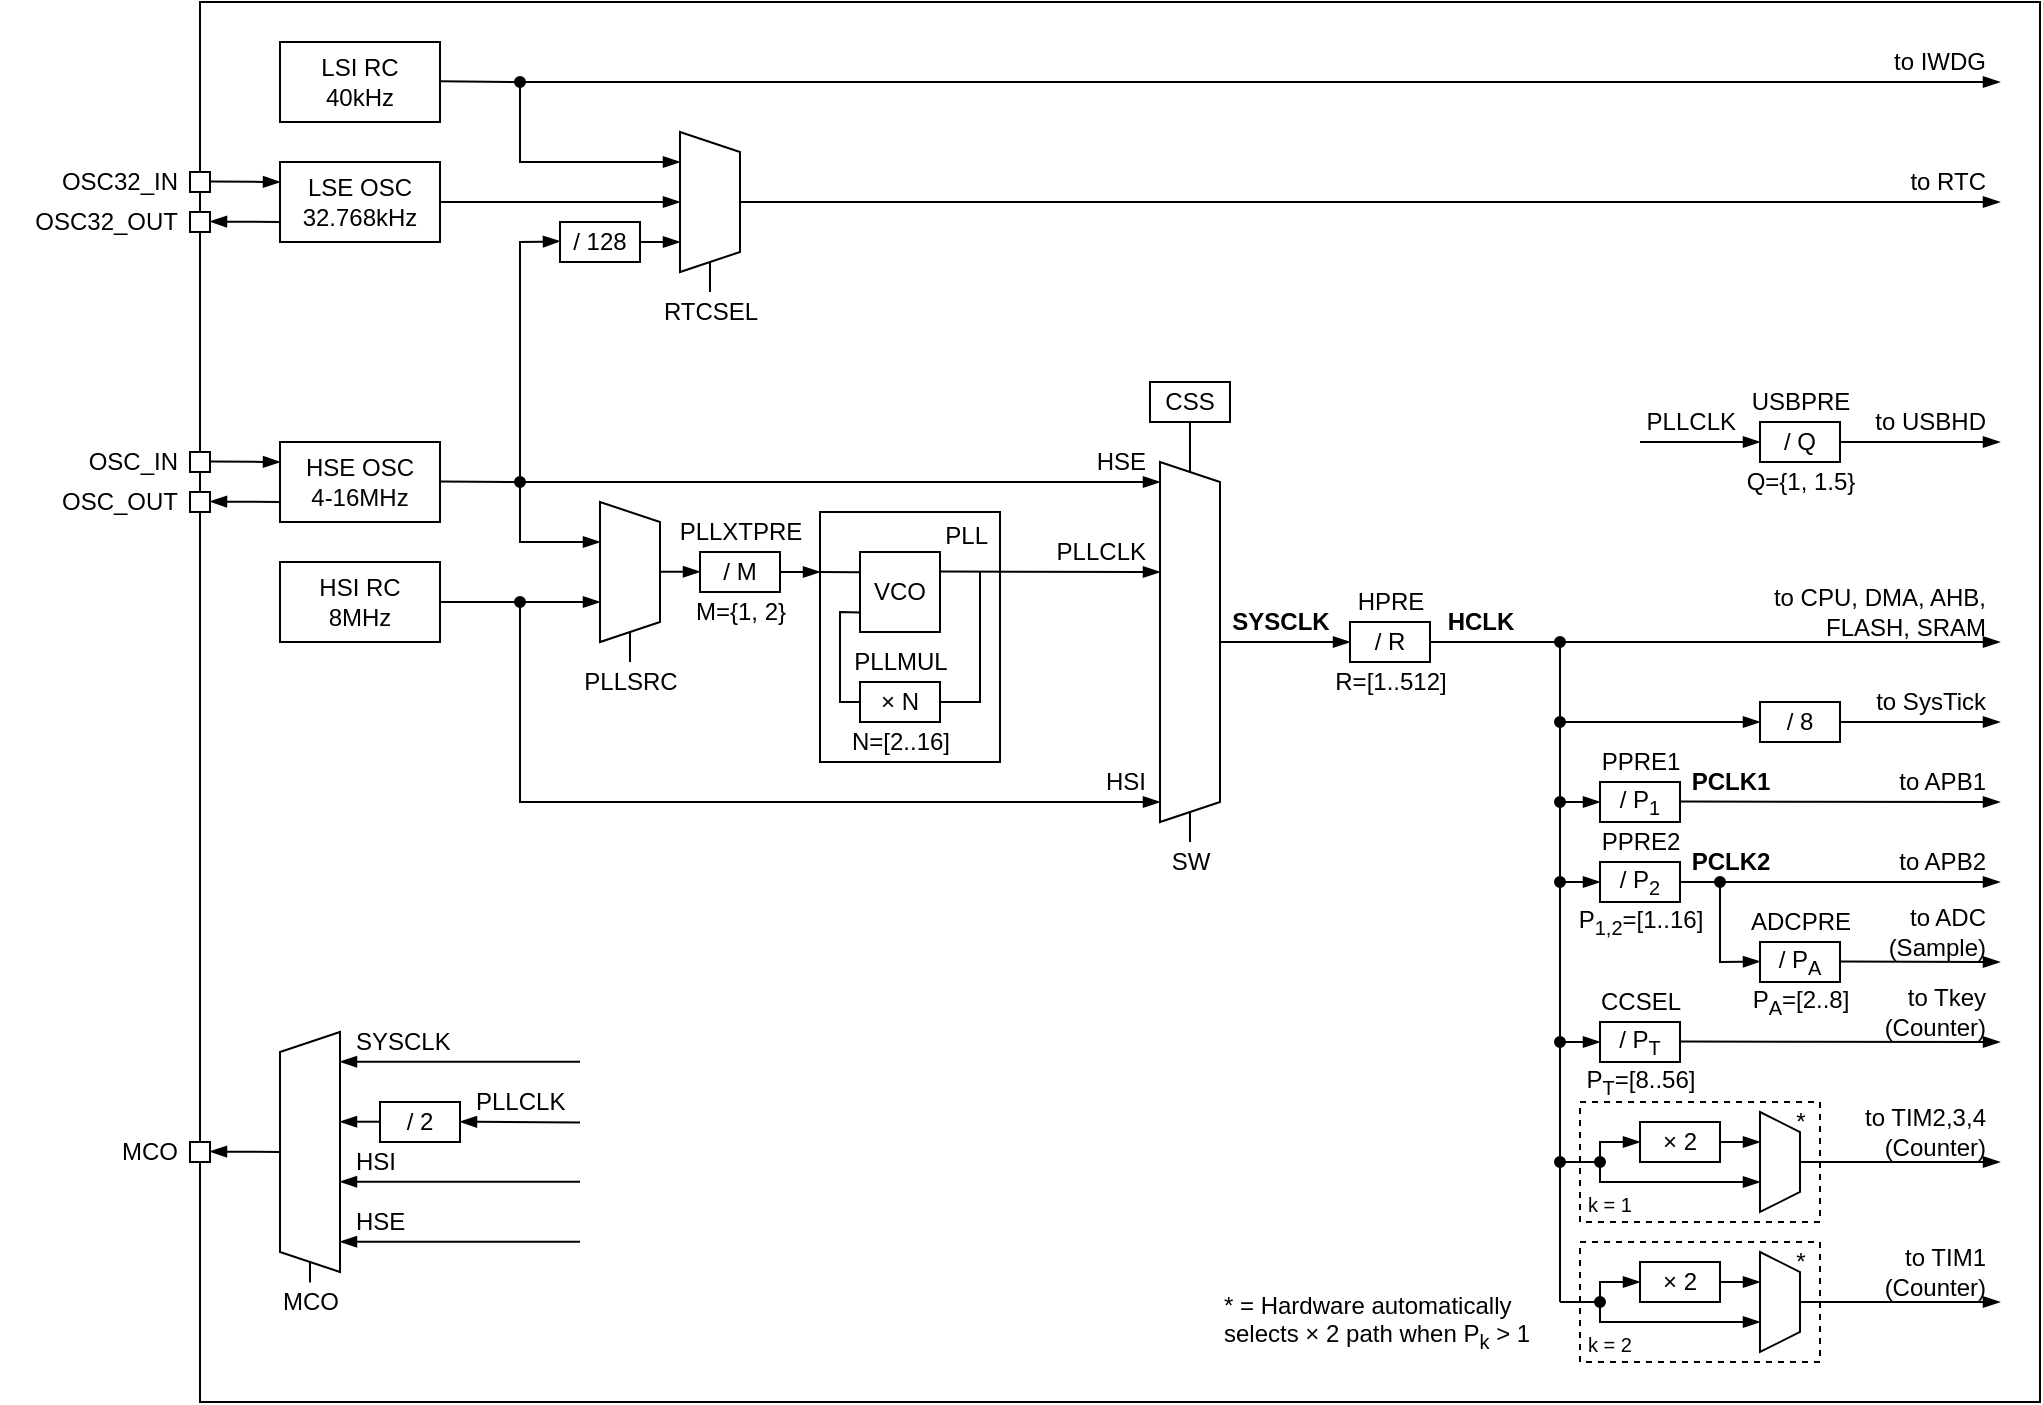 <mxfile compressed="false" version="17.1.2" type="device">
  <diagram id="nGzcSXuAfVZZNBNLkZPc" name="Page-1">
    <mxGraphModel dx="1673" dy="929" grid="1" gridSize="10" guides="1" tooltips="1" connect="1" arrows="1" fold="1" page="0" pageScale="1" pageWidth="850" pageHeight="1100" math="0" shadow="0">
      <root>
        <mxCell id="0" />
        <mxCell id="1" parent="0" />
        <mxCell id="IA97lqPhP8d_G3Qx_xhv-168" value="" style="rounded=0;whiteSpace=wrap;html=1;fillColor=#FFFFFF;" vertex="1" parent="1">
          <mxGeometry x="160" y="140" width="920" height="700" as="geometry" />
        </mxCell>
        <mxCell id="IA97lqPhP8d_G3Qx_xhv-232" value="&lt;font style=&quot;font-size: 10px&quot;&gt;k = 1&lt;/font&gt;" style="rounded=0;whiteSpace=wrap;html=1;fontSize=12;fillColor=#FFFFFF;align=left;verticalAlign=bottom;fontStyle=0;dashed=1;spacingLeft=2;" vertex="1" parent="1">
          <mxGeometry x="850" y="690" width="120" height="60" as="geometry" />
        </mxCell>
        <mxCell id="IA97lqPhP8d_G3Qx_xhv-114" value="&lt;div&gt;PLL&lt;/div&gt;" style="rounded=0;whiteSpace=wrap;html=1;fillColor=#FFFFFF;align=right;verticalAlign=top;spacing=0;spacingTop=0;spacingLeft=0;spacingRight=6;" vertex="1" parent="1">
          <mxGeometry x="470" y="395" width="90" height="125" as="geometry" />
        </mxCell>
        <mxCell id="IA97lqPhP8d_G3Qx_xhv-2" value="&lt;div&gt;LSI RC&lt;/div&gt;&lt;div&gt;40kHz&lt;br&gt;&lt;/div&gt;" style="rounded=0;whiteSpace=wrap;html=1;" vertex="1" parent="1">
          <mxGeometry x="200" y="160" width="80" height="40" as="geometry" />
        </mxCell>
        <mxCell id="IA97lqPhP8d_G3Qx_xhv-3" value="&lt;div&gt;LSE OSC&lt;/div&gt;&lt;div&gt;32.768kHz&lt;br&gt;&lt;/div&gt;" style="rounded=0;whiteSpace=wrap;html=1;" vertex="1" parent="1">
          <mxGeometry x="200" y="220" width="80" height="40" as="geometry" />
        </mxCell>
        <mxCell id="IA97lqPhP8d_G3Qx_xhv-5" value="" style="endArrow=blockThin;html=1;rounded=0;endFill=1;startArrow=none;" edge="1" parent="1" source="IA97lqPhP8d_G3Qx_xhv-32">
          <mxGeometry width="50" height="50" relative="1" as="geometry">
            <mxPoint x="280" y="179.67" as="sourcePoint" />
            <mxPoint x="1060" y="180" as="targetPoint" />
          </mxGeometry>
        </mxCell>
        <mxCell id="IA97lqPhP8d_G3Qx_xhv-6" value="&lt;div&gt;to IWDG&lt;br&gt;&lt;/div&gt;" style="text;html=1;align=right;verticalAlign=middle;resizable=0;points=[];autosize=1;strokeColor=none;fillColor=none;spacingRight=6;" vertex="1" parent="1">
          <mxGeometry x="990" y="160" width="70" height="20" as="geometry" />
        </mxCell>
        <mxCell id="IA97lqPhP8d_G3Qx_xhv-7" value="" style="endArrow=blockThin;html=1;rounded=0;endFill=1;" edge="1" parent="1">
          <mxGeometry width="50" height="50" relative="1" as="geometry">
            <mxPoint x="165" y="229.77" as="sourcePoint" />
            <mxPoint x="200" y="230" as="targetPoint" />
          </mxGeometry>
        </mxCell>
        <mxCell id="IA97lqPhP8d_G3Qx_xhv-8" value="" style="endArrow=blockThin;html=1;rounded=0;endFill=1;" edge="1" parent="1">
          <mxGeometry width="50" height="50" relative="1" as="geometry">
            <mxPoint x="200" y="250" as="sourcePoint" />
            <mxPoint x="165" y="249.77" as="targetPoint" />
          </mxGeometry>
        </mxCell>
        <mxCell id="IA97lqPhP8d_G3Qx_xhv-12" value="" style="whiteSpace=wrap;html=1;aspect=fixed;" vertex="1" parent="1">
          <mxGeometry x="155" y="225" width="10" height="10" as="geometry" />
        </mxCell>
        <mxCell id="IA97lqPhP8d_G3Qx_xhv-13" value="" style="whiteSpace=wrap;html=1;aspect=fixed;" vertex="1" parent="1">
          <mxGeometry x="155" y="245" width="10" height="10" as="geometry" />
        </mxCell>
        <mxCell id="IA97lqPhP8d_G3Qx_xhv-21" value="&lt;div&gt;OSC32_IN&lt;/div&gt;" style="text;html=1;align=right;verticalAlign=middle;resizable=0;points=[];autosize=1;strokeColor=none;fillColor=none;" vertex="1" parent="1">
          <mxGeometry x="80" y="220" width="70" height="20" as="geometry" />
        </mxCell>
        <mxCell id="IA97lqPhP8d_G3Qx_xhv-22" value="&lt;div&gt;OSC32_OUT&lt;/div&gt;" style="text;html=1;align=right;verticalAlign=middle;resizable=0;points=[];autosize=1;strokeColor=none;fillColor=none;" vertex="1" parent="1">
          <mxGeometry x="60" y="240" width="90" height="20" as="geometry" />
        </mxCell>
        <mxCell id="IA97lqPhP8d_G3Qx_xhv-27" value="" style="endArrow=blockThin;html=1;rounded=0;endFill=1;entryX=0.5;entryY=1;entryDx=0;entryDy=0;" edge="1" parent="1" target="IA97lqPhP8d_G3Qx_xhv-30">
          <mxGeometry width="50" height="50" relative="1" as="geometry">
            <mxPoint x="280" y="240.0" as="sourcePoint" />
            <mxPoint x="360" y="240" as="targetPoint" />
          </mxGeometry>
        </mxCell>
        <mxCell id="IA97lqPhP8d_G3Qx_xhv-28" value="" style="endArrow=blockThin;html=1;rounded=0;endFill=1;startArrow=none;" edge="1" parent="1" source="IA97lqPhP8d_G3Qx_xhv-32">
          <mxGeometry width="50" height="50" relative="1" as="geometry">
            <mxPoint x="320" y="180" as="sourcePoint" />
            <mxPoint x="400" y="220" as="targetPoint" />
            <Array as="points">
              <mxPoint x="320" y="220" />
            </Array>
          </mxGeometry>
        </mxCell>
        <mxCell id="IA97lqPhP8d_G3Qx_xhv-30" value="" style="shape=trapezoid;perimeter=trapezoidPerimeter;whiteSpace=wrap;html=1;fixedSize=1;size=10;rotation=90;" vertex="1" parent="1">
          <mxGeometry x="380" y="225" width="70" height="30" as="geometry" />
        </mxCell>
        <mxCell id="IA97lqPhP8d_G3Qx_xhv-31" value="" style="endArrow=blockThin;html=1;rounded=0;endFill=1;exitX=0.5;exitY=0;exitDx=0;exitDy=0;" edge="1" parent="1" source="IA97lqPhP8d_G3Qx_xhv-30">
          <mxGeometry width="50" height="50" relative="1" as="geometry">
            <mxPoint x="390" y="240.0" as="sourcePoint" />
            <mxPoint x="1060" y="240" as="targetPoint" />
          </mxGeometry>
        </mxCell>
        <mxCell id="IA97lqPhP8d_G3Qx_xhv-33" value="" style="endArrow=none;html=1;rounded=0;endFill=1;" edge="1" parent="1" target="IA97lqPhP8d_G3Qx_xhv-32">
          <mxGeometry width="50" height="50" relative="1" as="geometry">
            <mxPoint x="280" y="179.67" as="sourcePoint" />
            <mxPoint x="760" y="180" as="targetPoint" />
          </mxGeometry>
        </mxCell>
        <mxCell id="IA97lqPhP8d_G3Qx_xhv-32" value="" style="ellipse;whiteSpace=wrap;html=1;aspect=fixed;fillColor=#000000;" vertex="1" parent="1">
          <mxGeometry x="317.5" y="177.5" width="5" height="5" as="geometry" />
        </mxCell>
        <mxCell id="IA97lqPhP8d_G3Qx_xhv-34" value="" style="endArrow=none;html=1;rounded=0;endFill=1;" edge="1" parent="1" target="IA97lqPhP8d_G3Qx_xhv-32">
          <mxGeometry width="50" height="50" relative="1" as="geometry">
            <mxPoint x="320" y="180" as="sourcePoint" />
            <mxPoint x="360" y="219.74" as="targetPoint" />
            <Array as="points" />
          </mxGeometry>
        </mxCell>
        <mxCell id="IA97lqPhP8d_G3Qx_xhv-35" value="to RTC" style="text;html=1;align=right;verticalAlign=middle;resizable=0;points=[];autosize=1;strokeColor=none;fillColor=none;spacingRight=6;" vertex="1" parent="1">
          <mxGeometry x="1000" y="220" width="60" height="20" as="geometry" />
        </mxCell>
        <mxCell id="IA97lqPhP8d_G3Qx_xhv-36" value="/ 128" style="rounded=0;whiteSpace=wrap;html=1;fillColor=#FFFFFF;" vertex="1" parent="1">
          <mxGeometry x="340" y="250" width="40" height="20" as="geometry" />
        </mxCell>
        <mxCell id="IA97lqPhP8d_G3Qx_xhv-38" value="&lt;div&gt;HSI RC&lt;/div&gt;&lt;div&gt;8MHz&lt;br&gt;&lt;/div&gt;" style="rounded=0;whiteSpace=wrap;html=1;" vertex="1" parent="1">
          <mxGeometry x="200" y="420" width="80" height="40" as="geometry" />
        </mxCell>
        <mxCell id="IA97lqPhP8d_G3Qx_xhv-39" value="&lt;div&gt;HSE OSC&lt;br&gt;&lt;/div&gt;&lt;div&gt;4-16MHz&lt;/div&gt;" style="rounded=0;whiteSpace=wrap;html=1;" vertex="1" parent="1">
          <mxGeometry x="200" y="360" width="80" height="40" as="geometry" />
        </mxCell>
        <mxCell id="IA97lqPhP8d_G3Qx_xhv-40" value="" style="endArrow=blockThin;html=1;rounded=0;endFill=1;" edge="1" parent="1">
          <mxGeometry width="50" height="50" relative="1" as="geometry">
            <mxPoint x="165" y="369.77" as="sourcePoint" />
            <mxPoint x="200" y="370" as="targetPoint" />
          </mxGeometry>
        </mxCell>
        <mxCell id="IA97lqPhP8d_G3Qx_xhv-41" value="" style="endArrow=blockThin;html=1;rounded=0;endFill=1;" edge="1" parent="1">
          <mxGeometry width="50" height="50" relative="1" as="geometry">
            <mxPoint x="200" y="390" as="sourcePoint" />
            <mxPoint x="165" y="389.77" as="targetPoint" />
          </mxGeometry>
        </mxCell>
        <mxCell id="IA97lqPhP8d_G3Qx_xhv-42" value="" style="whiteSpace=wrap;html=1;aspect=fixed;" vertex="1" parent="1">
          <mxGeometry x="155" y="365" width="10" height="10" as="geometry" />
        </mxCell>
        <mxCell id="IA97lqPhP8d_G3Qx_xhv-43" value="" style="whiteSpace=wrap;html=1;aspect=fixed;" vertex="1" parent="1">
          <mxGeometry x="155" y="385" width="10" height="10" as="geometry" />
        </mxCell>
        <mxCell id="IA97lqPhP8d_G3Qx_xhv-44" value="&lt;div&gt;OSC_IN&lt;/div&gt;" style="text;html=1;align=right;verticalAlign=middle;resizable=0;points=[];autosize=1;strokeColor=none;fillColor=none;" vertex="1" parent="1">
          <mxGeometry x="90" y="360" width="60" height="20" as="geometry" />
        </mxCell>
        <mxCell id="IA97lqPhP8d_G3Qx_xhv-45" value="&lt;div&gt;OSC_OUT&lt;/div&gt;" style="text;html=1;align=right;verticalAlign=middle;resizable=0;points=[];autosize=1;strokeColor=none;fillColor=none;" vertex="1" parent="1">
          <mxGeometry x="80" y="380" width="70" height="20" as="geometry" />
        </mxCell>
        <mxCell id="IA97lqPhP8d_G3Qx_xhv-66" value="" style="endArrow=blockThin;html=1;rounded=0;endFill=1;startArrow=none;" edge="1" parent="1" source="IA97lqPhP8d_G3Qx_xhv-281">
          <mxGeometry width="50" height="50" relative="1" as="geometry">
            <mxPoint x="280.0" y="379.81" as="sourcePoint" />
            <mxPoint x="640" y="380" as="targetPoint" />
            <Array as="points" />
          </mxGeometry>
        </mxCell>
        <mxCell id="IA97lqPhP8d_G3Qx_xhv-73" value="" style="endArrow=blockThin;html=1;rounded=0;endFill=1;" edge="1" parent="1">
          <mxGeometry width="50" height="50" relative="1" as="geometry">
            <mxPoint x="280.0" y="440.0" as="sourcePoint" />
            <mxPoint x="360" y="440" as="targetPoint" />
          </mxGeometry>
        </mxCell>
        <mxCell id="IA97lqPhP8d_G3Qx_xhv-93" value="" style="endArrow=blockThin;html=1;rounded=0;endFill=1;" edge="1" parent="1">
          <mxGeometry width="50" height="50" relative="1" as="geometry">
            <mxPoint x="320" y="380" as="sourcePoint" />
            <mxPoint x="340" y="259.69" as="targetPoint" />
            <Array as="points">
              <mxPoint x="320" y="260" />
            </Array>
          </mxGeometry>
        </mxCell>
        <mxCell id="IA97lqPhP8d_G3Qx_xhv-100" value="" style="endArrow=blockThin;html=1;rounded=0;endFill=1;" edge="1" parent="1">
          <mxGeometry width="50" height="50" relative="1" as="geometry">
            <mxPoint x="380" y="260" as="sourcePoint" />
            <mxPoint x="400" y="260" as="targetPoint" />
          </mxGeometry>
        </mxCell>
        <mxCell id="IA97lqPhP8d_G3Qx_xhv-104" value="" style="endArrow=blockThin;html=1;rounded=0;endFill=1;" edge="1" parent="1">
          <mxGeometry width="50" height="50" relative="1" as="geometry">
            <mxPoint x="390.0" y="424.87" as="sourcePoint" />
            <mxPoint x="410.0" y="424.87" as="targetPoint" />
          </mxGeometry>
        </mxCell>
        <mxCell id="IA97lqPhP8d_G3Qx_xhv-106" value="/ M" style="rounded=0;whiteSpace=wrap;html=1;fillColor=#FFFFFF;" vertex="1" parent="1">
          <mxGeometry x="410" y="415" width="40" height="20" as="geometry" />
        </mxCell>
        <mxCell id="IA97lqPhP8d_G3Qx_xhv-107" value="" style="endArrow=blockThin;html=1;rounded=0;endFill=1;" edge="1" parent="1">
          <mxGeometry width="50" height="50" relative="1" as="geometry">
            <mxPoint x="450.0" y="425" as="sourcePoint" />
            <mxPoint x="470" y="425" as="targetPoint" />
          </mxGeometry>
        </mxCell>
        <mxCell id="IA97lqPhP8d_G3Qx_xhv-108" value="M={1, 2}" style="text;html=1;align=center;verticalAlign=middle;resizable=0;points=[];autosize=1;strokeColor=none;fillColor=none;" vertex="1" parent="1">
          <mxGeometry x="400" y="435" width="60" height="20" as="geometry" />
        </mxCell>
        <mxCell id="IA97lqPhP8d_G3Qx_xhv-110" value="" style="endArrow=blockThin;html=1;rounded=0;endFill=1;" edge="1" parent="1">
          <mxGeometry width="50" height="50" relative="1" as="geometry">
            <mxPoint x="530" y="424.75" as="sourcePoint" />
            <mxPoint x="640" y="425" as="targetPoint" />
          </mxGeometry>
        </mxCell>
        <mxCell id="IA97lqPhP8d_G3Qx_xhv-112" value="× N" style="rounded=0;whiteSpace=wrap;html=1;fillColor=#FFFFFF;" vertex="1" parent="1">
          <mxGeometry x="490" y="480" width="40" height="20" as="geometry" />
        </mxCell>
        <mxCell id="IA97lqPhP8d_G3Qx_xhv-113" value="VCO" style="whiteSpace=wrap;html=1;aspect=fixed;fillColor=#FFFFFF;" vertex="1" parent="1">
          <mxGeometry x="490" y="415" width="40" height="40" as="geometry" />
        </mxCell>
        <mxCell id="IA97lqPhP8d_G3Qx_xhv-115" value="" style="endArrow=none;html=1;rounded=0;endFill=0;exitX=0;exitY=0.5;exitDx=0;exitDy=0;" edge="1" parent="1" source="IA97lqPhP8d_G3Qx_xhv-112">
          <mxGeometry width="50" height="50" relative="1" as="geometry">
            <mxPoint x="490" y="475" as="sourcePoint" />
            <mxPoint x="490" y="445.3" as="targetPoint" />
            <Array as="points">
              <mxPoint x="480" y="490" />
              <mxPoint x="480" y="445" />
            </Array>
          </mxGeometry>
        </mxCell>
        <mxCell id="IA97lqPhP8d_G3Qx_xhv-116" value="" style="endArrow=none;html=1;rounded=0;endFill=0;entryX=1;entryY=0.5;entryDx=0;entryDy=0;" edge="1" parent="1" target="IA97lqPhP8d_G3Qx_xhv-112">
          <mxGeometry width="50" height="50" relative="1" as="geometry">
            <mxPoint x="550" y="425" as="sourcePoint" />
            <mxPoint x="530" y="475" as="targetPoint" />
            <Array as="points">
              <mxPoint x="550" y="490" />
            </Array>
          </mxGeometry>
        </mxCell>
        <mxCell id="IA97lqPhP8d_G3Qx_xhv-117" value="N=[2..16]" style="text;html=1;align=center;verticalAlign=middle;resizable=0;points=[];autosize=1;strokeColor=none;fillColor=none;" vertex="1" parent="1">
          <mxGeometry x="480" y="500" width="60" height="20" as="geometry" />
        </mxCell>
        <mxCell id="IA97lqPhP8d_G3Qx_xhv-119" value="" style="endArrow=none;html=1;rounded=0;endFill=0;" edge="1" parent="1">
          <mxGeometry width="50" height="50" relative="1" as="geometry">
            <mxPoint x="470" y="425" as="sourcePoint" />
            <mxPoint x="490" y="425.15" as="targetPoint" />
          </mxGeometry>
        </mxCell>
        <mxCell id="IA97lqPhP8d_G3Qx_xhv-121" value="PLLCLK" style="text;html=1;align=right;verticalAlign=middle;resizable=0;points=[];autosize=1;strokeColor=none;fillColor=none;spacingRight=6;fontStyle=0" vertex="1" parent="1">
          <mxGeometry x="570" y="405" width="70" height="20" as="geometry" />
        </mxCell>
        <mxCell id="IA97lqPhP8d_G3Qx_xhv-122" value="" style="endArrow=blockThin;html=1;rounded=0;endFill=1;" edge="1" parent="1">
          <mxGeometry width="50" height="50" relative="1" as="geometry">
            <mxPoint x="320" y="380" as="sourcePoint" />
            <mxPoint x="360" y="410" as="targetPoint" />
            <Array as="points">
              <mxPoint x="320" y="410" />
            </Array>
          </mxGeometry>
        </mxCell>
        <mxCell id="IA97lqPhP8d_G3Qx_xhv-123" value="" style="shape=trapezoid;perimeter=trapezoidPerimeter;whiteSpace=wrap;html=1;fixedSize=1;size=10;rotation=90;" vertex="1" parent="1">
          <mxGeometry x="340" y="410" width="70" height="30" as="geometry" />
        </mxCell>
        <mxCell id="IA97lqPhP8d_G3Qx_xhv-124" value="HSE" style="text;html=1;align=right;verticalAlign=middle;resizable=0;points=[];autosize=1;strokeColor=none;fillColor=none;spacingRight=6;fontStyle=0" vertex="1" parent="1">
          <mxGeometry x="590" y="360" width="50" height="20" as="geometry" />
        </mxCell>
        <mxCell id="IA97lqPhP8d_G3Qx_xhv-126" value="" style="endArrow=blockThin;html=1;rounded=0;endFill=1;startArrow=none;" edge="1" parent="1" source="IA97lqPhP8d_G3Qx_xhv-283">
          <mxGeometry width="50" height="50" relative="1" as="geometry">
            <mxPoint x="320" y="440" as="sourcePoint" />
            <mxPoint x="640" y="540" as="targetPoint" />
            <Array as="points">
              <mxPoint x="320" y="540" />
            </Array>
          </mxGeometry>
        </mxCell>
        <mxCell id="IA97lqPhP8d_G3Qx_xhv-127" value="HSI" style="text;html=1;align=right;verticalAlign=middle;resizable=0;points=[];autosize=1;strokeColor=none;fillColor=none;spacingRight=6;fontStyle=0" vertex="1" parent="1">
          <mxGeometry x="600" y="520" width="40" height="20" as="geometry" />
        </mxCell>
        <mxCell id="IA97lqPhP8d_G3Qx_xhv-129" value="CSS" style="rounded=0;whiteSpace=wrap;html=1;fillColor=#FFFFFF;" vertex="1" parent="1">
          <mxGeometry x="635" y="330" width="40" height="20" as="geometry" />
        </mxCell>
        <mxCell id="IA97lqPhP8d_G3Qx_xhv-130" value="" style="endArrow=none;html=1;rounded=0;entryX=0.5;entryY=1;entryDx=0;entryDy=0;exitX=0;exitY=0.5;exitDx=0;exitDy=0;" edge="1" parent="1" target="IA97lqPhP8d_G3Qx_xhv-129">
          <mxGeometry width="50" height="50" relative="1" as="geometry">
            <mxPoint x="655.005" y="375.005" as="sourcePoint" />
            <mxPoint x="540" y="350" as="targetPoint" />
          </mxGeometry>
        </mxCell>
        <mxCell id="IA97lqPhP8d_G3Qx_xhv-138" value="" style="endArrow=blockThin;html=1;rounded=0;endFill=1;entryX=0;entryY=0.5;entryDx=0;entryDy=0;" edge="1" parent="1" target="IA97lqPhP8d_G3Qx_xhv-139">
          <mxGeometry width="50" height="50" relative="1" as="geometry">
            <mxPoint x="880" y="360" as="sourcePoint" />
            <mxPoint x="980" y="640" as="targetPoint" />
            <Array as="points">
              <mxPoint x="880" y="360" />
            </Array>
          </mxGeometry>
        </mxCell>
        <mxCell id="IA97lqPhP8d_G3Qx_xhv-139" value="/ Q" style="rounded=0;whiteSpace=wrap;html=1;fillColor=#FFFFFF;" vertex="1" parent="1">
          <mxGeometry x="940" y="350" width="40" height="20" as="geometry" />
        </mxCell>
        <mxCell id="IA97lqPhP8d_G3Qx_xhv-140" value="" style="endArrow=blockThin;html=1;rounded=0;endFill=1;exitX=1;exitY=0.5;exitDx=0;exitDy=0;" edge="1" parent="1" source="IA97lqPhP8d_G3Qx_xhv-139">
          <mxGeometry width="50" height="50" relative="1" as="geometry">
            <mxPoint x="1020" y="359.79" as="sourcePoint" />
            <mxPoint x="1060" y="360" as="targetPoint" />
          </mxGeometry>
        </mxCell>
        <mxCell id="IA97lqPhP8d_G3Qx_xhv-141" value="to USBHD" style="text;html=1;align=right;verticalAlign=middle;resizable=0;points=[];autosize=1;strokeColor=none;fillColor=none;spacingRight=6;" vertex="1" parent="1">
          <mxGeometry x="980" y="340" width="80" height="20" as="geometry" />
        </mxCell>
        <mxCell id="IA97lqPhP8d_G3Qx_xhv-142" value="&lt;div&gt;Q={1, 1.5}&lt;br&gt;&lt;/div&gt;" style="text;html=1;align=center;verticalAlign=middle;resizable=0;points=[];autosize=1;strokeColor=none;fillColor=none;" vertex="1" parent="1">
          <mxGeometry x="925" y="370" width="70" height="20" as="geometry" />
        </mxCell>
        <mxCell id="IA97lqPhP8d_G3Qx_xhv-146" value="PLLCLK" style="text;html=1;align=right;verticalAlign=middle;resizable=0;points=[];autosize=1;strokeColor=none;fillColor=none;spacingRight=6;fontStyle=0" vertex="1" parent="1">
          <mxGeometry x="865" y="340" width="70" height="20" as="geometry" />
        </mxCell>
        <mxCell id="IA97lqPhP8d_G3Qx_xhv-151" value="&lt;div&gt;SYSCLK&lt;/div&gt;" style="text;html=1;align=center;verticalAlign=middle;resizable=0;points=[];autosize=1;strokeColor=none;fillColor=none;spacingRight=0;fontStyle=1" vertex="1" parent="1">
          <mxGeometry x="670" y="440" width="60" height="20" as="geometry" />
        </mxCell>
        <mxCell id="IA97lqPhP8d_G3Qx_xhv-154" value="USBPRE" style="text;html=1;align=center;verticalAlign=middle;resizable=0;points=[];autosize=1;strokeColor=none;fillColor=none;" vertex="1" parent="1">
          <mxGeometry x="925" y="330" width="70" height="20" as="geometry" />
        </mxCell>
        <mxCell id="IA97lqPhP8d_G3Qx_xhv-155" value="PLLXTPRE" style="text;html=1;align=center;verticalAlign=middle;resizable=0;points=[];autosize=1;strokeColor=none;fillColor=none;" vertex="1" parent="1">
          <mxGeometry x="390" y="395" width="80" height="20" as="geometry" />
        </mxCell>
        <mxCell id="IA97lqPhP8d_G3Qx_xhv-156" value="PLLMUL" style="text;html=1;align=center;verticalAlign=middle;resizable=0;points=[];autosize=1;strokeColor=none;fillColor=none;" vertex="1" parent="1">
          <mxGeometry x="480" y="460" width="60" height="20" as="geometry" />
        </mxCell>
        <mxCell id="IA97lqPhP8d_G3Qx_xhv-157" value="" style="shape=trapezoid;perimeter=trapezoidPerimeter;whiteSpace=wrap;html=1;fixedSize=1;size=10;rotation=90;" vertex="1" parent="1">
          <mxGeometry x="565" y="445" width="180" height="30" as="geometry" />
        </mxCell>
        <mxCell id="IA97lqPhP8d_G3Qx_xhv-159" value="PLLSRC" style="text;html=1;align=center;verticalAlign=middle;resizable=0;points=[];autosize=1;strokeColor=none;fillColor=none;" vertex="1" parent="1">
          <mxGeometry x="345" y="470" width="60" height="20" as="geometry" />
        </mxCell>
        <mxCell id="IA97lqPhP8d_G3Qx_xhv-160" value="" style="endArrow=none;html=1;rounded=0;entryX=0.5;entryY=0;entryDx=0;entryDy=0;entryPerimeter=0;exitX=1;exitY=0.5;exitDx=0;exitDy=0;" edge="1" parent="1" source="IA97lqPhP8d_G3Qx_xhv-123" target="IA97lqPhP8d_G3Qx_xhv-159">
          <mxGeometry width="50" height="50" relative="1" as="geometry">
            <mxPoint x="390" y="430" as="sourcePoint" />
            <mxPoint x="440" y="380" as="targetPoint" />
          </mxGeometry>
        </mxCell>
        <mxCell id="IA97lqPhP8d_G3Qx_xhv-161" value="SW" style="text;html=1;align=center;verticalAlign=middle;resizable=0;points=[];autosize=1;strokeColor=none;fillColor=none;" vertex="1" parent="1">
          <mxGeometry x="640" y="560" width="30" height="20" as="geometry" />
        </mxCell>
        <mxCell id="IA97lqPhP8d_G3Qx_xhv-165" value="" style="endArrow=none;html=1;rounded=0;entryX=1;entryY=0.5;entryDx=0;entryDy=0;exitX=0.5;exitY=0;exitDx=0;exitDy=0;exitPerimeter=0;" edge="1" parent="1" source="IA97lqPhP8d_G3Qx_xhv-161" target="IA97lqPhP8d_G3Qx_xhv-157">
          <mxGeometry width="50" height="50" relative="1" as="geometry">
            <mxPoint x="620" y="590" as="sourcePoint" />
            <mxPoint x="670" y="540" as="targetPoint" />
          </mxGeometry>
        </mxCell>
        <mxCell id="IA97lqPhP8d_G3Qx_xhv-166" value="RTCSEL" style="text;html=1;align=center;verticalAlign=middle;resizable=0;points=[];autosize=1;strokeColor=none;fillColor=none;" vertex="1" parent="1">
          <mxGeometry x="385" y="285" width="60" height="20" as="geometry" />
        </mxCell>
        <mxCell id="IA97lqPhP8d_G3Qx_xhv-167" value="" style="endArrow=none;html=1;rounded=0;entryX=1;entryY=0.5;entryDx=0;entryDy=0;exitX=0.5;exitY=0;exitDx=0;exitDy=0;exitPerimeter=0;" edge="1" parent="1" source="IA97lqPhP8d_G3Qx_xhv-166" target="IA97lqPhP8d_G3Qx_xhv-30">
          <mxGeometry width="50" height="50" relative="1" as="geometry">
            <mxPoint x="380" y="315" as="sourcePoint" />
            <mxPoint x="415" y="270" as="targetPoint" />
          </mxGeometry>
        </mxCell>
        <mxCell id="IA97lqPhP8d_G3Qx_xhv-169" value="" style="endArrow=blockThin;html=1;rounded=0;endFill=1;entryX=0;entryY=0.5;entryDx=0;entryDy=0;" edge="1" parent="1" target="IA97lqPhP8d_G3Qx_xhv-176">
          <mxGeometry width="50" height="50" relative="1" as="geometry">
            <mxPoint x="670" y="460" as="sourcePoint" />
            <mxPoint x="760" y="460" as="targetPoint" />
          </mxGeometry>
        </mxCell>
        <mxCell id="IA97lqPhP8d_G3Qx_xhv-170" value="/ 8" style="rounded=0;whiteSpace=wrap;html=1;fillColor=#FFFFFF;" vertex="1" parent="1">
          <mxGeometry x="940" y="490" width="40" height="20" as="geometry" />
        </mxCell>
        <mxCell id="IA97lqPhP8d_G3Qx_xhv-171" value="&lt;div&gt;R=[1..512]&lt;br&gt;&lt;/div&gt;" style="text;html=1;align=center;verticalAlign=middle;resizable=0;points=[];autosize=1;strokeColor=none;fillColor=none;" vertex="1" parent="1">
          <mxGeometry x="720" y="470" width="70" height="20" as="geometry" />
        </mxCell>
        <mxCell id="IA97lqPhP8d_G3Qx_xhv-172" value="HPRE" style="text;html=1;align=center;verticalAlign=middle;resizable=0;points=[];autosize=1;strokeColor=none;fillColor=none;" vertex="1" parent="1">
          <mxGeometry x="730" y="430" width="50" height="20" as="geometry" />
        </mxCell>
        <mxCell id="IA97lqPhP8d_G3Qx_xhv-173" value="" style="endArrow=blockThin;html=1;rounded=0;endFill=1;exitX=1;exitY=0.5;exitDx=0;exitDy=0;" edge="1" parent="1" source="IA97lqPhP8d_G3Qx_xhv-176">
          <mxGeometry width="50" height="50" relative="1" as="geometry">
            <mxPoint x="800" y="460" as="sourcePoint" />
            <mxPoint x="1060" y="460" as="targetPoint" />
          </mxGeometry>
        </mxCell>
        <mxCell id="IA97lqPhP8d_G3Qx_xhv-175" value="&lt;div&gt;to CPU, DMA, AHB,&lt;br&gt;&lt;/div&gt;&lt;div&gt;FLASH, SRAM&lt;br&gt;&lt;/div&gt;" style="text;html=1;align=right;verticalAlign=middle;resizable=0;points=[];autosize=1;strokeColor=none;fillColor=none;spacingRight=6;" vertex="1" parent="1">
          <mxGeometry x="940" y="430" width="120" height="30" as="geometry" />
        </mxCell>
        <mxCell id="IA97lqPhP8d_G3Qx_xhv-176" value="/ R" style="rounded=0;whiteSpace=wrap;html=1;fillColor=#FFFFFF;" vertex="1" parent="1">
          <mxGeometry x="735" y="450" width="40" height="20" as="geometry" />
        </mxCell>
        <mxCell id="IA97lqPhP8d_G3Qx_xhv-177" value="" style="endArrow=blockThin;html=1;rounded=0;endFill=1;" edge="1" parent="1">
          <mxGeometry width="50" height="50" relative="1" as="geometry">
            <mxPoint x="980" y="500" as="sourcePoint" />
            <mxPoint x="1060" y="500" as="targetPoint" />
          </mxGeometry>
        </mxCell>
        <mxCell id="IA97lqPhP8d_G3Qx_xhv-178" value="to SysTick" style="text;html=1;align=right;verticalAlign=middle;resizable=0;points=[];autosize=1;strokeColor=none;fillColor=none;spacingRight=6;" vertex="1" parent="1">
          <mxGeometry x="980" y="480" width="80" height="20" as="geometry" />
        </mxCell>
        <mxCell id="IA97lqPhP8d_G3Qx_xhv-180" value="" style="endArrow=blockThin;html=1;rounded=0;endFill=1;" edge="1" parent="1">
          <mxGeometry width="50" height="50" relative="1" as="geometry">
            <mxPoint x="840" y="500" as="sourcePoint" />
            <mxPoint x="940" y="500" as="targetPoint" />
          </mxGeometry>
        </mxCell>
        <mxCell id="IA97lqPhP8d_G3Qx_xhv-181" value="" style="endArrow=none;html=1;rounded=0;startArrow=none;" edge="1" parent="1" source="IA97lqPhP8d_G3Qx_xhv-285">
          <mxGeometry width="50" height="50" relative="1" as="geometry">
            <mxPoint x="840" y="790" as="sourcePoint" />
            <mxPoint x="840" y="460" as="targetPoint" />
          </mxGeometry>
        </mxCell>
        <mxCell id="IA97lqPhP8d_G3Qx_xhv-182" value="HCLK" style="text;html=1;align=center;verticalAlign=middle;resizable=0;points=[];autosize=1;strokeColor=none;fillColor=none;fontStyle=1" vertex="1" parent="1">
          <mxGeometry x="775" y="440" width="50" height="20" as="geometry" />
        </mxCell>
        <mxCell id="IA97lqPhP8d_G3Qx_xhv-183" value="" style="endArrow=blockThin;html=1;rounded=0;endFill=1;" edge="1" parent="1">
          <mxGeometry width="50" height="50" relative="1" as="geometry">
            <mxPoint x="840" y="540" as="sourcePoint" />
            <mxPoint x="860" y="540" as="targetPoint" />
          </mxGeometry>
        </mxCell>
        <mxCell id="IA97lqPhP8d_G3Qx_xhv-184" value="/ P&lt;sub&gt;1&lt;/sub&gt;" style="rounded=0;whiteSpace=wrap;html=1;fillColor=#FFFFFF;" vertex="1" parent="1">
          <mxGeometry x="860" y="530" width="40" height="20" as="geometry" />
        </mxCell>
        <mxCell id="IA97lqPhP8d_G3Qx_xhv-185" value="PPRE1" style="text;html=1;align=center;verticalAlign=middle;resizable=0;points=[];autosize=1;strokeColor=none;fillColor=none;" vertex="1" parent="1">
          <mxGeometry x="850" y="510" width="60" height="20" as="geometry" />
        </mxCell>
        <mxCell id="IA97lqPhP8d_G3Qx_xhv-187" value="" style="endArrow=blockThin;html=1;rounded=0;endFill=1;" edge="1" parent="1">
          <mxGeometry width="50" height="50" relative="1" as="geometry">
            <mxPoint x="900" y="539.8" as="sourcePoint" />
            <mxPoint x="1060" y="540" as="targetPoint" />
          </mxGeometry>
        </mxCell>
        <mxCell id="IA97lqPhP8d_G3Qx_xhv-188" value="to APB1" style="text;html=1;align=right;verticalAlign=middle;resizable=0;points=[];autosize=1;strokeColor=none;fillColor=none;spacingRight=6;" vertex="1" parent="1">
          <mxGeometry x="1000" y="520" width="60" height="20" as="geometry" />
        </mxCell>
        <mxCell id="IA97lqPhP8d_G3Qx_xhv-189" value="PCLK1" style="text;html=1;align=center;verticalAlign=middle;resizable=0;points=[];autosize=1;strokeColor=none;fillColor=none;spacingRight=0;fontStyle=1" vertex="1" parent="1">
          <mxGeometry x="900" y="520" width="50" height="20" as="geometry" />
        </mxCell>
        <mxCell id="IA97lqPhP8d_G3Qx_xhv-194" value="/ P&lt;sub&gt;A&lt;/sub&gt;" style="rounded=0;whiteSpace=wrap;html=1;fillColor=#FFFFFF;" vertex="1" parent="1">
          <mxGeometry x="940" y="610" width="40" height="20" as="geometry" />
        </mxCell>
        <mxCell id="IA97lqPhP8d_G3Qx_xhv-195" value="PPRE2" style="text;html=1;align=center;verticalAlign=middle;resizable=0;points=[];autosize=1;strokeColor=none;fillColor=none;" vertex="1" parent="1">
          <mxGeometry x="850" y="550" width="60" height="20" as="geometry" />
        </mxCell>
        <mxCell id="IA97lqPhP8d_G3Qx_xhv-196" value="P&lt;sub&gt;1,2&lt;/sub&gt;=[1..16]" style="text;html=1;align=center;verticalAlign=middle;resizable=0;points=[];autosize=1;strokeColor=none;fillColor=none;" vertex="1" parent="1">
          <mxGeometry x="840" y="590" width="80" height="20" as="geometry" />
        </mxCell>
        <mxCell id="IA97lqPhP8d_G3Qx_xhv-197" value="PCLK2" style="text;html=1;align=center;verticalAlign=middle;resizable=0;points=[];autosize=1;strokeColor=none;fillColor=none;spacingRight=0;fontStyle=1" vertex="1" parent="1">
          <mxGeometry x="900" y="560" width="50" height="20" as="geometry" />
        </mxCell>
        <mxCell id="IA97lqPhP8d_G3Qx_xhv-198" value="" style="endArrow=blockThin;html=1;rounded=0;endFill=1;startArrow=none;" edge="1" parent="1" source="IA97lqPhP8d_G3Qx_xhv-201">
          <mxGeometry width="50" height="50" relative="1" as="geometry">
            <mxPoint x="820" y="579.6" as="sourcePoint" />
            <mxPoint x="860" y="579.6" as="targetPoint" />
          </mxGeometry>
        </mxCell>
        <mxCell id="IA97lqPhP8d_G3Qx_xhv-199" value="" style="endArrow=blockThin;html=1;rounded=0;endFill=1;startArrow=none;" edge="1" parent="1" source="IA97lqPhP8d_G3Qx_xhv-295">
          <mxGeometry width="50" height="50" relative="1" as="geometry">
            <mxPoint x="900" y="580" as="sourcePoint" />
            <mxPoint x="1060" y="580" as="targetPoint" />
          </mxGeometry>
        </mxCell>
        <mxCell id="IA97lqPhP8d_G3Qx_xhv-200" value="to APB2" style="text;html=1;align=right;verticalAlign=middle;resizable=0;points=[];autosize=1;strokeColor=none;fillColor=none;spacingRight=6;" vertex="1" parent="1">
          <mxGeometry x="1000" y="560" width="60" height="20" as="geometry" />
        </mxCell>
        <mxCell id="IA97lqPhP8d_G3Qx_xhv-202" value="" style="endArrow=blockThin;html=1;rounded=0;endFill=1;" edge="1" parent="1">
          <mxGeometry width="50" height="50" relative="1" as="geometry">
            <mxPoint x="920" y="580" as="sourcePoint" />
            <mxPoint x="940" y="619.8" as="targetPoint" />
            <Array as="points">
              <mxPoint x="920" y="620" />
            </Array>
          </mxGeometry>
        </mxCell>
        <mxCell id="IA97lqPhP8d_G3Qx_xhv-203" value="ADCPRE" style="text;html=1;align=center;verticalAlign=middle;resizable=0;points=[];autosize=1;strokeColor=none;fillColor=none;" vertex="1" parent="1">
          <mxGeometry x="925" y="590" width="70" height="20" as="geometry" />
        </mxCell>
        <mxCell id="IA97lqPhP8d_G3Qx_xhv-204" value="P&lt;sub&gt;A&lt;/sub&gt;=[2..8]" style="text;html=1;align=center;verticalAlign=middle;resizable=0;points=[];autosize=1;strokeColor=none;fillColor=none;" vertex="1" parent="1">
          <mxGeometry x="930" y="630" width="60" height="20" as="geometry" />
        </mxCell>
        <mxCell id="IA97lqPhP8d_G3Qx_xhv-205" value="" style="endArrow=blockThin;html=1;rounded=0;endFill=1;" edge="1" parent="1">
          <mxGeometry width="50" height="50" relative="1" as="geometry">
            <mxPoint x="980" y="619.8" as="sourcePoint" />
            <mxPoint x="1060" y="620" as="targetPoint" />
          </mxGeometry>
        </mxCell>
        <mxCell id="IA97lqPhP8d_G3Qx_xhv-206" value="&lt;div&gt;to ADC&lt;/div&gt;&lt;div&gt;(Sample)&lt;br&gt;&lt;/div&gt;" style="text;html=1;align=right;verticalAlign=middle;resizable=0;points=[];autosize=1;strokeColor=none;fillColor=none;spacingRight=6;" vertex="1" parent="1">
          <mxGeometry x="990" y="590" width="70" height="30" as="geometry" />
        </mxCell>
        <mxCell id="IA97lqPhP8d_G3Qx_xhv-201" value="/ P&lt;sub&gt;2&lt;/sub&gt;" style="rounded=0;whiteSpace=wrap;html=1;fillColor=#FFFFFF;" vertex="1" parent="1">
          <mxGeometry x="860" y="570" width="40" height="20" as="geometry" />
        </mxCell>
        <mxCell id="IA97lqPhP8d_G3Qx_xhv-208" value="" style="endArrow=blockThin;html=1;rounded=0;endFill=1;" edge="1" parent="1">
          <mxGeometry width="50" height="50" relative="1" as="geometry">
            <mxPoint x="840" y="580" as="sourcePoint" />
            <mxPoint x="860" y="580" as="targetPoint" />
          </mxGeometry>
        </mxCell>
        <mxCell id="IA97lqPhP8d_G3Qx_xhv-210" value="/ P&lt;sub&gt;T&lt;/sub&gt;" style="rounded=0;whiteSpace=wrap;html=1;fillColor=#FFFFFF;" vertex="1" parent="1">
          <mxGeometry x="860" y="650" width="40" height="20" as="geometry" />
        </mxCell>
        <mxCell id="IA97lqPhP8d_G3Qx_xhv-211" value="" style="endArrow=blockThin;html=1;rounded=0;endFill=1;" edge="1" parent="1">
          <mxGeometry width="50" height="50" relative="1" as="geometry">
            <mxPoint x="900" y="659.8" as="sourcePoint" />
            <mxPoint x="1060" y="660" as="targetPoint" />
          </mxGeometry>
        </mxCell>
        <mxCell id="IA97lqPhP8d_G3Qx_xhv-212" value="&lt;div&gt;to Tkey&lt;/div&gt;&lt;div&gt;(Counter)&lt;br&gt;&lt;/div&gt;" style="text;html=1;align=right;verticalAlign=middle;resizable=0;points=[];autosize=1;strokeColor=none;fillColor=none;spacingRight=6;" vertex="1" parent="1">
          <mxGeometry x="990" y="630" width="70" height="30" as="geometry" />
        </mxCell>
        <mxCell id="IA97lqPhP8d_G3Qx_xhv-213" value="" style="endArrow=blockThin;html=1;rounded=0;endFill=1;" edge="1" parent="1">
          <mxGeometry width="50" height="50" relative="1" as="geometry">
            <mxPoint x="840" y="660" as="sourcePoint" />
            <mxPoint x="860" y="660" as="targetPoint" />
          </mxGeometry>
        </mxCell>
        <mxCell id="IA97lqPhP8d_G3Qx_xhv-215" value="CCSEL" style="text;html=1;align=center;verticalAlign=middle;resizable=0;points=[];autosize=1;strokeColor=none;fillColor=none;" vertex="1" parent="1">
          <mxGeometry x="850" y="630" width="60" height="20" as="geometry" />
        </mxCell>
        <mxCell id="IA97lqPhP8d_G3Qx_xhv-216" value="P&lt;sub&gt;T&lt;/sub&gt;=[8..56]" style="text;html=1;align=center;verticalAlign=middle;resizable=0;points=[];autosize=1;strokeColor=none;fillColor=none;" vertex="1" parent="1">
          <mxGeometry x="845" y="670" width="70" height="20" as="geometry" />
        </mxCell>
        <mxCell id="IA97lqPhP8d_G3Qx_xhv-218" value="" style="endArrow=blockThin;html=1;rounded=0;endFill=1;" edge="1" parent="1">
          <mxGeometry width="50" height="50" relative="1" as="geometry">
            <mxPoint x="860" y="720" as="sourcePoint" />
            <mxPoint x="880" y="710" as="targetPoint" />
            <Array as="points">
              <mxPoint x="860" y="710" />
            </Array>
          </mxGeometry>
        </mxCell>
        <mxCell id="IA97lqPhP8d_G3Qx_xhv-219" value="" style="shape=trapezoid;perimeter=trapezoidPerimeter;whiteSpace=wrap;html=1;fixedSize=1;size=10;rotation=90;" vertex="1" parent="1">
          <mxGeometry x="925" y="710" width="50" height="20" as="geometry" />
        </mxCell>
        <mxCell id="IA97lqPhP8d_G3Qx_xhv-220" value="× 2" style="rounded=0;whiteSpace=wrap;html=1;fillColor=#FFFFFF;" vertex="1" parent="1">
          <mxGeometry x="880" y="700" width="40" height="20" as="geometry" />
        </mxCell>
        <mxCell id="IA97lqPhP8d_G3Qx_xhv-221" value="" style="endArrow=blockThin;html=1;rounded=0;endFill=1;" edge="1" parent="1">
          <mxGeometry width="50" height="50" relative="1" as="geometry">
            <mxPoint x="920" y="710" as="sourcePoint" />
            <mxPoint x="940" y="710" as="targetPoint" />
          </mxGeometry>
        </mxCell>
        <mxCell id="IA97lqPhP8d_G3Qx_xhv-222" value="" style="endArrow=blockThin;html=1;rounded=0;endFill=1;startArrow=none;" edge="1" parent="1" source="IA97lqPhP8d_G3Qx_xhv-301">
          <mxGeometry width="50" height="50" relative="1" as="geometry">
            <mxPoint x="840" y="720" as="sourcePoint" />
            <mxPoint x="940" y="730" as="targetPoint" />
            <Array as="points">
              <mxPoint x="860" y="720" />
              <mxPoint x="860" y="730" />
            </Array>
          </mxGeometry>
        </mxCell>
        <mxCell id="IA97lqPhP8d_G3Qx_xhv-223" value="" style="endArrow=blockThin;html=1;rounded=0;endFill=1;exitX=0.5;exitY=0;exitDx=0;exitDy=0;" edge="1" parent="1" source="IA97lqPhP8d_G3Qx_xhv-219">
          <mxGeometry width="50" height="50" relative="1" as="geometry">
            <mxPoint x="970" y="720" as="sourcePoint" />
            <mxPoint x="1060" y="720" as="targetPoint" />
          </mxGeometry>
        </mxCell>
        <mxCell id="IA97lqPhP8d_G3Qx_xhv-230" value="to TIM2,3,4&lt;br&gt;(Counter)" style="text;html=1;align=right;verticalAlign=middle;resizable=0;points=[];autosize=1;strokeColor=none;fillColor=none;spacingRight=6;" vertex="1" parent="1">
          <mxGeometry x="980" y="690" width="80" height="30" as="geometry" />
        </mxCell>
        <mxCell id="IA97lqPhP8d_G3Qx_xhv-233" value="&lt;font style=&quot;font-size: 10px&quot;&gt;k = 2&lt;/font&gt;" style="rounded=0;whiteSpace=wrap;html=1;fontSize=12;fillColor=#FFFFFF;align=left;verticalAlign=bottom;fontStyle=0;dashed=1;spacingLeft=2;" vertex="1" parent="1">
          <mxGeometry x="850" y="760" width="120" height="60" as="geometry" />
        </mxCell>
        <mxCell id="IA97lqPhP8d_G3Qx_xhv-234" value="" style="endArrow=blockThin;html=1;rounded=0;endFill=1;" edge="1" parent="1">
          <mxGeometry width="50" height="50" relative="1" as="geometry">
            <mxPoint x="860" y="790" as="sourcePoint" />
            <mxPoint x="880" y="780" as="targetPoint" />
            <Array as="points">
              <mxPoint x="860" y="780" />
            </Array>
          </mxGeometry>
        </mxCell>
        <mxCell id="IA97lqPhP8d_G3Qx_xhv-235" value="" style="shape=trapezoid;perimeter=trapezoidPerimeter;whiteSpace=wrap;html=1;fixedSize=1;size=10;rotation=90;" vertex="1" parent="1">
          <mxGeometry x="925" y="780" width="50" height="20" as="geometry" />
        </mxCell>
        <mxCell id="IA97lqPhP8d_G3Qx_xhv-236" value="× 2" style="rounded=0;whiteSpace=wrap;html=1;fillColor=#FFFFFF;" vertex="1" parent="1">
          <mxGeometry x="880" y="770" width="40" height="20" as="geometry" />
        </mxCell>
        <mxCell id="IA97lqPhP8d_G3Qx_xhv-237" value="" style="endArrow=blockThin;html=1;rounded=0;endFill=1;" edge="1" parent="1">
          <mxGeometry width="50" height="50" relative="1" as="geometry">
            <mxPoint x="920" y="780" as="sourcePoint" />
            <mxPoint x="940" y="780" as="targetPoint" />
          </mxGeometry>
        </mxCell>
        <mxCell id="IA97lqPhP8d_G3Qx_xhv-238" value="" style="endArrow=blockThin;html=1;rounded=0;endFill=1;startArrow=none;" edge="1" parent="1" source="IA97lqPhP8d_G3Qx_xhv-303">
          <mxGeometry width="50" height="50" relative="1" as="geometry">
            <mxPoint x="840" y="790" as="sourcePoint" />
            <mxPoint x="940" y="800" as="targetPoint" />
            <Array as="points">
              <mxPoint x="860" y="790" />
              <mxPoint x="860" y="800" />
            </Array>
          </mxGeometry>
        </mxCell>
        <mxCell id="IA97lqPhP8d_G3Qx_xhv-239" value="" style="endArrow=blockThin;html=1;rounded=0;endFill=1;exitX=0.5;exitY=0;exitDx=0;exitDy=0;" edge="1" parent="1">
          <mxGeometry width="50" height="50" relative="1" as="geometry">
            <mxPoint x="960" y="790" as="sourcePoint" />
            <mxPoint x="1060" y="790" as="targetPoint" />
          </mxGeometry>
        </mxCell>
        <mxCell id="IA97lqPhP8d_G3Qx_xhv-240" value="to TIM1&lt;br&gt;(Counter)" style="text;html=1;align=right;verticalAlign=middle;resizable=0;points=[];autosize=1;strokeColor=none;fillColor=none;spacingRight=6;" vertex="1" parent="1">
          <mxGeometry x="990" y="760" width="70" height="30" as="geometry" />
        </mxCell>
        <mxCell id="IA97lqPhP8d_G3Qx_xhv-242" value="*" style="text;html=1;align=center;verticalAlign=middle;resizable=0;points=[];autosize=1;strokeColor=none;fillColor=none;fontSize=12;" vertex="1" parent="1">
          <mxGeometry x="950" y="690" width="20" height="20" as="geometry" />
        </mxCell>
        <mxCell id="IA97lqPhP8d_G3Qx_xhv-243" value="*" style="text;html=1;align=center;verticalAlign=middle;resizable=0;points=[];autosize=1;strokeColor=none;fillColor=none;fontSize=12;" vertex="1" parent="1">
          <mxGeometry x="950" y="760" width="20" height="20" as="geometry" />
        </mxCell>
        <mxCell id="IA97lqPhP8d_G3Qx_xhv-244" value="&lt;div&gt;* = Hardware automatically&lt;/div&gt;&lt;div&gt;selects × 2 path when P&lt;sub&gt;k&lt;/sub&gt; &amp;gt; 1&lt;br&gt;&lt;/div&gt;" style="text;html=1;align=left;verticalAlign=middle;resizable=0;points=[];autosize=1;strokeColor=none;fillColor=none;fontSize=12;" vertex="1" parent="1">
          <mxGeometry x="670" y="780.26" width="170" height="40" as="geometry" />
        </mxCell>
        <mxCell id="IA97lqPhP8d_G3Qx_xhv-246" value="" style="endArrow=blockThin;html=1;rounded=0;endFill=1;" edge="1" parent="1">
          <mxGeometry width="50" height="50" relative="1" as="geometry">
            <mxPoint x="200" y="715" as="sourcePoint" />
            <mxPoint x="165" y="714.77" as="targetPoint" />
          </mxGeometry>
        </mxCell>
        <mxCell id="IA97lqPhP8d_G3Qx_xhv-247" value="" style="whiteSpace=wrap;html=1;aspect=fixed;" vertex="1" parent="1">
          <mxGeometry x="155" y="710" width="10" height="10" as="geometry" />
        </mxCell>
        <mxCell id="IA97lqPhP8d_G3Qx_xhv-248" value="MCO" style="text;html=1;align=right;verticalAlign=middle;resizable=0;points=[];autosize=1;strokeColor=none;fillColor=none;" vertex="1" parent="1">
          <mxGeometry x="110" y="705" width="40" height="20" as="geometry" />
        </mxCell>
        <mxCell id="IA97lqPhP8d_G3Qx_xhv-249" value="" style="shape=trapezoid;perimeter=trapezoidPerimeter;whiteSpace=wrap;html=1;fixedSize=1;size=10;rotation=-90;" vertex="1" parent="1">
          <mxGeometry x="155" y="700" width="120" height="30" as="geometry" />
        </mxCell>
        <mxCell id="IA97lqPhP8d_G3Qx_xhv-252" value="" style="endArrow=blockThin;html=1;rounded=0;endFill=1;" edge="1" parent="1">
          <mxGeometry width="50" height="50" relative="1" as="geometry">
            <mxPoint x="350" y="669.86" as="sourcePoint" />
            <mxPoint x="230" y="669.86" as="targetPoint" />
          </mxGeometry>
        </mxCell>
        <mxCell id="IA97lqPhP8d_G3Qx_xhv-255" value="&lt;div&gt;SYSCLK&lt;/div&gt;" style="text;html=1;align=left;verticalAlign=middle;resizable=0;points=[];autosize=1;strokeColor=none;fillColor=none;fontSize=12;spacingLeft=6;" vertex="1" parent="1">
          <mxGeometry x="230" y="650" width="70" height="20" as="geometry" />
        </mxCell>
        <mxCell id="IA97lqPhP8d_G3Qx_xhv-262" value="" style="endArrow=blockThin;html=1;rounded=0;endFill=1;" edge="1" parent="1">
          <mxGeometry width="50" height="50" relative="1" as="geometry">
            <mxPoint x="250" y="699.86" as="sourcePoint" />
            <mxPoint x="230" y="699.86" as="targetPoint" />
          </mxGeometry>
        </mxCell>
        <mxCell id="IA97lqPhP8d_G3Qx_xhv-263" value="PLLCLK" style="text;html=1;align=left;verticalAlign=middle;resizable=0;points=[];autosize=1;strokeColor=none;fillColor=none;fontSize=12;spacingLeft=6;" vertex="1" parent="1">
          <mxGeometry x="290" y="680" width="70" height="20" as="geometry" />
        </mxCell>
        <mxCell id="IA97lqPhP8d_G3Qx_xhv-268" value="/ 2" style="rounded=0;whiteSpace=wrap;html=1;fillColor=#FFFFFF;" vertex="1" parent="1">
          <mxGeometry x="250" y="690" width="40" height="20" as="geometry" />
        </mxCell>
        <mxCell id="IA97lqPhP8d_G3Qx_xhv-269" value="" style="endArrow=blockThin;html=1;rounded=0;endFill=1;" edge="1" parent="1">
          <mxGeometry width="50" height="50" relative="1" as="geometry">
            <mxPoint x="350" y="700.26" as="sourcePoint" />
            <mxPoint x="290" y="699.86" as="targetPoint" />
          </mxGeometry>
        </mxCell>
        <mxCell id="IA97lqPhP8d_G3Qx_xhv-270" value="" style="endArrow=blockThin;html=1;rounded=0;endFill=1;" edge="1" parent="1">
          <mxGeometry width="50" height="50" relative="1" as="geometry">
            <mxPoint x="350" y="729.86" as="sourcePoint" />
            <mxPoint x="230" y="729.86" as="targetPoint" />
          </mxGeometry>
        </mxCell>
        <mxCell id="IA97lqPhP8d_G3Qx_xhv-271" value="HSI" style="text;html=1;align=left;verticalAlign=middle;resizable=0;points=[];autosize=1;strokeColor=none;fillColor=none;fontSize=12;spacingLeft=6;" vertex="1" parent="1">
          <mxGeometry x="230" y="710" width="40" height="20" as="geometry" />
        </mxCell>
        <mxCell id="IA97lqPhP8d_G3Qx_xhv-274" value="" style="endArrow=blockThin;html=1;rounded=0;endFill=1;" edge="1" parent="1">
          <mxGeometry width="50" height="50" relative="1" as="geometry">
            <mxPoint x="350" y="759.86" as="sourcePoint" />
            <mxPoint x="230" y="759.86" as="targetPoint" />
          </mxGeometry>
        </mxCell>
        <mxCell id="IA97lqPhP8d_G3Qx_xhv-275" value="HSE" style="text;html=1;align=left;verticalAlign=middle;resizable=0;points=[];autosize=1;strokeColor=none;fillColor=none;fontSize=12;spacingLeft=6;" vertex="1" parent="1">
          <mxGeometry x="230" y="740" width="50" height="20" as="geometry" />
        </mxCell>
        <mxCell id="IA97lqPhP8d_G3Qx_xhv-277" value="MCO" style="text;html=1;align=center;verticalAlign=middle;resizable=0;points=[];autosize=1;strokeColor=none;fillColor=none;fontSize=12;" vertex="1" parent="1">
          <mxGeometry x="195" y="780.26" width="40" height="20" as="geometry" />
        </mxCell>
        <mxCell id="IA97lqPhP8d_G3Qx_xhv-280" value="" style="endArrow=none;html=1;rounded=0;fontSize=12;entryX=0;entryY=0.5;entryDx=0;entryDy=0;" edge="1" parent="1" source="IA97lqPhP8d_G3Qx_xhv-277" target="IA97lqPhP8d_G3Qx_xhv-249">
          <mxGeometry width="50" height="50" relative="1" as="geometry">
            <mxPoint x="220" y="840.26" as="sourcePoint" />
            <mxPoint x="270" y="790.26" as="targetPoint" />
          </mxGeometry>
        </mxCell>
        <mxCell id="IA97lqPhP8d_G3Qx_xhv-281" value="" style="ellipse;whiteSpace=wrap;html=1;aspect=fixed;fillColor=#000000;" vertex="1" parent="1">
          <mxGeometry x="317.5" y="377.5" width="5" height="5" as="geometry" />
        </mxCell>
        <mxCell id="IA97lqPhP8d_G3Qx_xhv-282" value="" style="endArrow=none;html=1;rounded=0;endFill=1;" edge="1" parent="1" target="IA97lqPhP8d_G3Qx_xhv-281">
          <mxGeometry width="50" height="50" relative="1" as="geometry">
            <mxPoint x="280.0" y="379.81" as="sourcePoint" />
            <mxPoint x="640" y="380" as="targetPoint" />
            <Array as="points" />
          </mxGeometry>
        </mxCell>
        <mxCell id="IA97lqPhP8d_G3Qx_xhv-283" value="" style="ellipse;whiteSpace=wrap;html=1;aspect=fixed;fillColor=#000000;" vertex="1" parent="1">
          <mxGeometry x="317.5" y="437.5" width="5" height="5" as="geometry" />
        </mxCell>
        <mxCell id="IA97lqPhP8d_G3Qx_xhv-284" value="" style="endArrow=none;html=1;rounded=0;endFill=1;" edge="1" parent="1" target="IA97lqPhP8d_G3Qx_xhv-283">
          <mxGeometry width="50" height="50" relative="1" as="geometry">
            <mxPoint x="320" y="440" as="sourcePoint" />
            <mxPoint x="640" y="540" as="targetPoint" />
            <Array as="points" />
          </mxGeometry>
        </mxCell>
        <mxCell id="IA97lqPhP8d_G3Qx_xhv-285" value="" style="ellipse;whiteSpace=wrap;html=1;aspect=fixed;fillColor=#000000;" vertex="1" parent="1">
          <mxGeometry x="837.5" y="457.5" width="5" height="5" as="geometry" />
        </mxCell>
        <mxCell id="IA97lqPhP8d_G3Qx_xhv-286" value="" style="endArrow=none;html=1;rounded=0;startArrow=none;" edge="1" parent="1" source="IA97lqPhP8d_G3Qx_xhv-288" target="IA97lqPhP8d_G3Qx_xhv-285">
          <mxGeometry width="50" height="50" relative="1" as="geometry">
            <mxPoint x="840" y="790" as="sourcePoint" />
            <mxPoint x="840" y="460" as="targetPoint" />
          </mxGeometry>
        </mxCell>
        <mxCell id="IA97lqPhP8d_G3Qx_xhv-288" value="" style="ellipse;whiteSpace=wrap;html=1;aspect=fixed;fillColor=#000000;" vertex="1" parent="1">
          <mxGeometry x="837.5" y="497.5" width="5" height="5" as="geometry" />
        </mxCell>
        <mxCell id="IA97lqPhP8d_G3Qx_xhv-290" value="" style="endArrow=none;html=1;rounded=0;startArrow=none;" edge="1" parent="1" source="IA97lqPhP8d_G3Qx_xhv-291" target="IA97lqPhP8d_G3Qx_xhv-288">
          <mxGeometry width="50" height="50" relative="1" as="geometry">
            <mxPoint x="840" y="790" as="sourcePoint" />
            <mxPoint x="840" y="462.5" as="targetPoint" />
          </mxGeometry>
        </mxCell>
        <mxCell id="IA97lqPhP8d_G3Qx_xhv-291" value="" style="ellipse;whiteSpace=wrap;html=1;aspect=fixed;fillColor=#000000;" vertex="1" parent="1">
          <mxGeometry x="837.5" y="537.5" width="5" height="5" as="geometry" />
        </mxCell>
        <mxCell id="IA97lqPhP8d_G3Qx_xhv-292" value="" style="endArrow=none;html=1;rounded=0;startArrow=none;" edge="1" parent="1" source="IA97lqPhP8d_G3Qx_xhv-293" target="IA97lqPhP8d_G3Qx_xhv-291">
          <mxGeometry width="50" height="50" relative="1" as="geometry">
            <mxPoint x="840" y="790" as="sourcePoint" />
            <mxPoint x="840" y="502.5" as="targetPoint" />
          </mxGeometry>
        </mxCell>
        <mxCell id="IA97lqPhP8d_G3Qx_xhv-293" value="" style="ellipse;whiteSpace=wrap;html=1;aspect=fixed;fillColor=#000000;" vertex="1" parent="1">
          <mxGeometry x="837.5" y="577.5" width="5" height="5" as="geometry" />
        </mxCell>
        <mxCell id="IA97lqPhP8d_G3Qx_xhv-294" value="" style="endArrow=none;html=1;rounded=0;startArrow=none;" edge="1" parent="1" source="IA97lqPhP8d_G3Qx_xhv-297" target="IA97lqPhP8d_G3Qx_xhv-293">
          <mxGeometry width="50" height="50" relative="1" as="geometry">
            <mxPoint x="840" y="790" as="sourcePoint" />
            <mxPoint x="840" y="542.5" as="targetPoint" />
          </mxGeometry>
        </mxCell>
        <mxCell id="IA97lqPhP8d_G3Qx_xhv-295" value="" style="ellipse;whiteSpace=wrap;html=1;aspect=fixed;fillColor=#000000;" vertex="1" parent="1">
          <mxGeometry x="917.5" y="577.5" width="5" height="5" as="geometry" />
        </mxCell>
        <mxCell id="IA97lqPhP8d_G3Qx_xhv-296" value="" style="endArrow=none;html=1;rounded=0;endFill=1;" edge="1" parent="1" target="IA97lqPhP8d_G3Qx_xhv-295">
          <mxGeometry width="50" height="50" relative="1" as="geometry">
            <mxPoint x="900" y="580" as="sourcePoint" />
            <mxPoint x="1060" y="580" as="targetPoint" />
          </mxGeometry>
        </mxCell>
        <mxCell id="IA97lqPhP8d_G3Qx_xhv-297" value="" style="ellipse;whiteSpace=wrap;html=1;aspect=fixed;fillColor=#000000;" vertex="1" parent="1">
          <mxGeometry x="837.5" y="657.5" width="5" height="5" as="geometry" />
        </mxCell>
        <mxCell id="IA97lqPhP8d_G3Qx_xhv-298" value="" style="endArrow=none;html=1;rounded=0;startArrow=none;" edge="1" parent="1" source="IA97lqPhP8d_G3Qx_xhv-299" target="IA97lqPhP8d_G3Qx_xhv-297">
          <mxGeometry width="50" height="50" relative="1" as="geometry">
            <mxPoint x="840" y="790" as="sourcePoint" />
            <mxPoint x="840" y="582.5" as="targetPoint" />
          </mxGeometry>
        </mxCell>
        <mxCell id="IA97lqPhP8d_G3Qx_xhv-299" value="" style="ellipse;whiteSpace=wrap;html=1;aspect=fixed;fillColor=#000000;" vertex="1" parent="1">
          <mxGeometry x="837.5" y="717.5" width="5" height="5" as="geometry" />
        </mxCell>
        <mxCell id="IA97lqPhP8d_G3Qx_xhv-300" value="" style="endArrow=none;html=1;rounded=0;" edge="1" parent="1" target="IA97lqPhP8d_G3Qx_xhv-299">
          <mxGeometry width="50" height="50" relative="1" as="geometry">
            <mxPoint x="840" y="790" as="sourcePoint" />
            <mxPoint x="840" y="662.5" as="targetPoint" />
          </mxGeometry>
        </mxCell>
        <mxCell id="IA97lqPhP8d_G3Qx_xhv-301" value="" style="ellipse;whiteSpace=wrap;html=1;aspect=fixed;fillColor=#000000;" vertex="1" parent="1">
          <mxGeometry x="857.5" y="717.5" width="5" height="5" as="geometry" />
        </mxCell>
        <mxCell id="IA97lqPhP8d_G3Qx_xhv-302" value="" style="endArrow=none;html=1;rounded=0;endFill=1;" edge="1" parent="1" target="IA97lqPhP8d_G3Qx_xhv-301">
          <mxGeometry width="50" height="50" relative="1" as="geometry">
            <mxPoint x="840" y="720" as="sourcePoint" />
            <mxPoint x="940" y="730" as="targetPoint" />
            <Array as="points" />
          </mxGeometry>
        </mxCell>
        <mxCell id="IA97lqPhP8d_G3Qx_xhv-303" value="" style="ellipse;whiteSpace=wrap;html=1;aspect=fixed;fillColor=#000000;" vertex="1" parent="1">
          <mxGeometry x="857.5" y="787.5" width="5" height="5" as="geometry" />
        </mxCell>
        <mxCell id="IA97lqPhP8d_G3Qx_xhv-304" value="" style="endArrow=none;html=1;rounded=0;endFill=1;" edge="1" parent="1" target="IA97lqPhP8d_G3Qx_xhv-303">
          <mxGeometry width="50" height="50" relative="1" as="geometry">
            <mxPoint x="840" y="790" as="sourcePoint" />
            <mxPoint x="940" y="800" as="targetPoint" />
            <Array as="points" />
          </mxGeometry>
        </mxCell>
      </root>
    </mxGraphModel>
  </diagram>
</mxfile>

